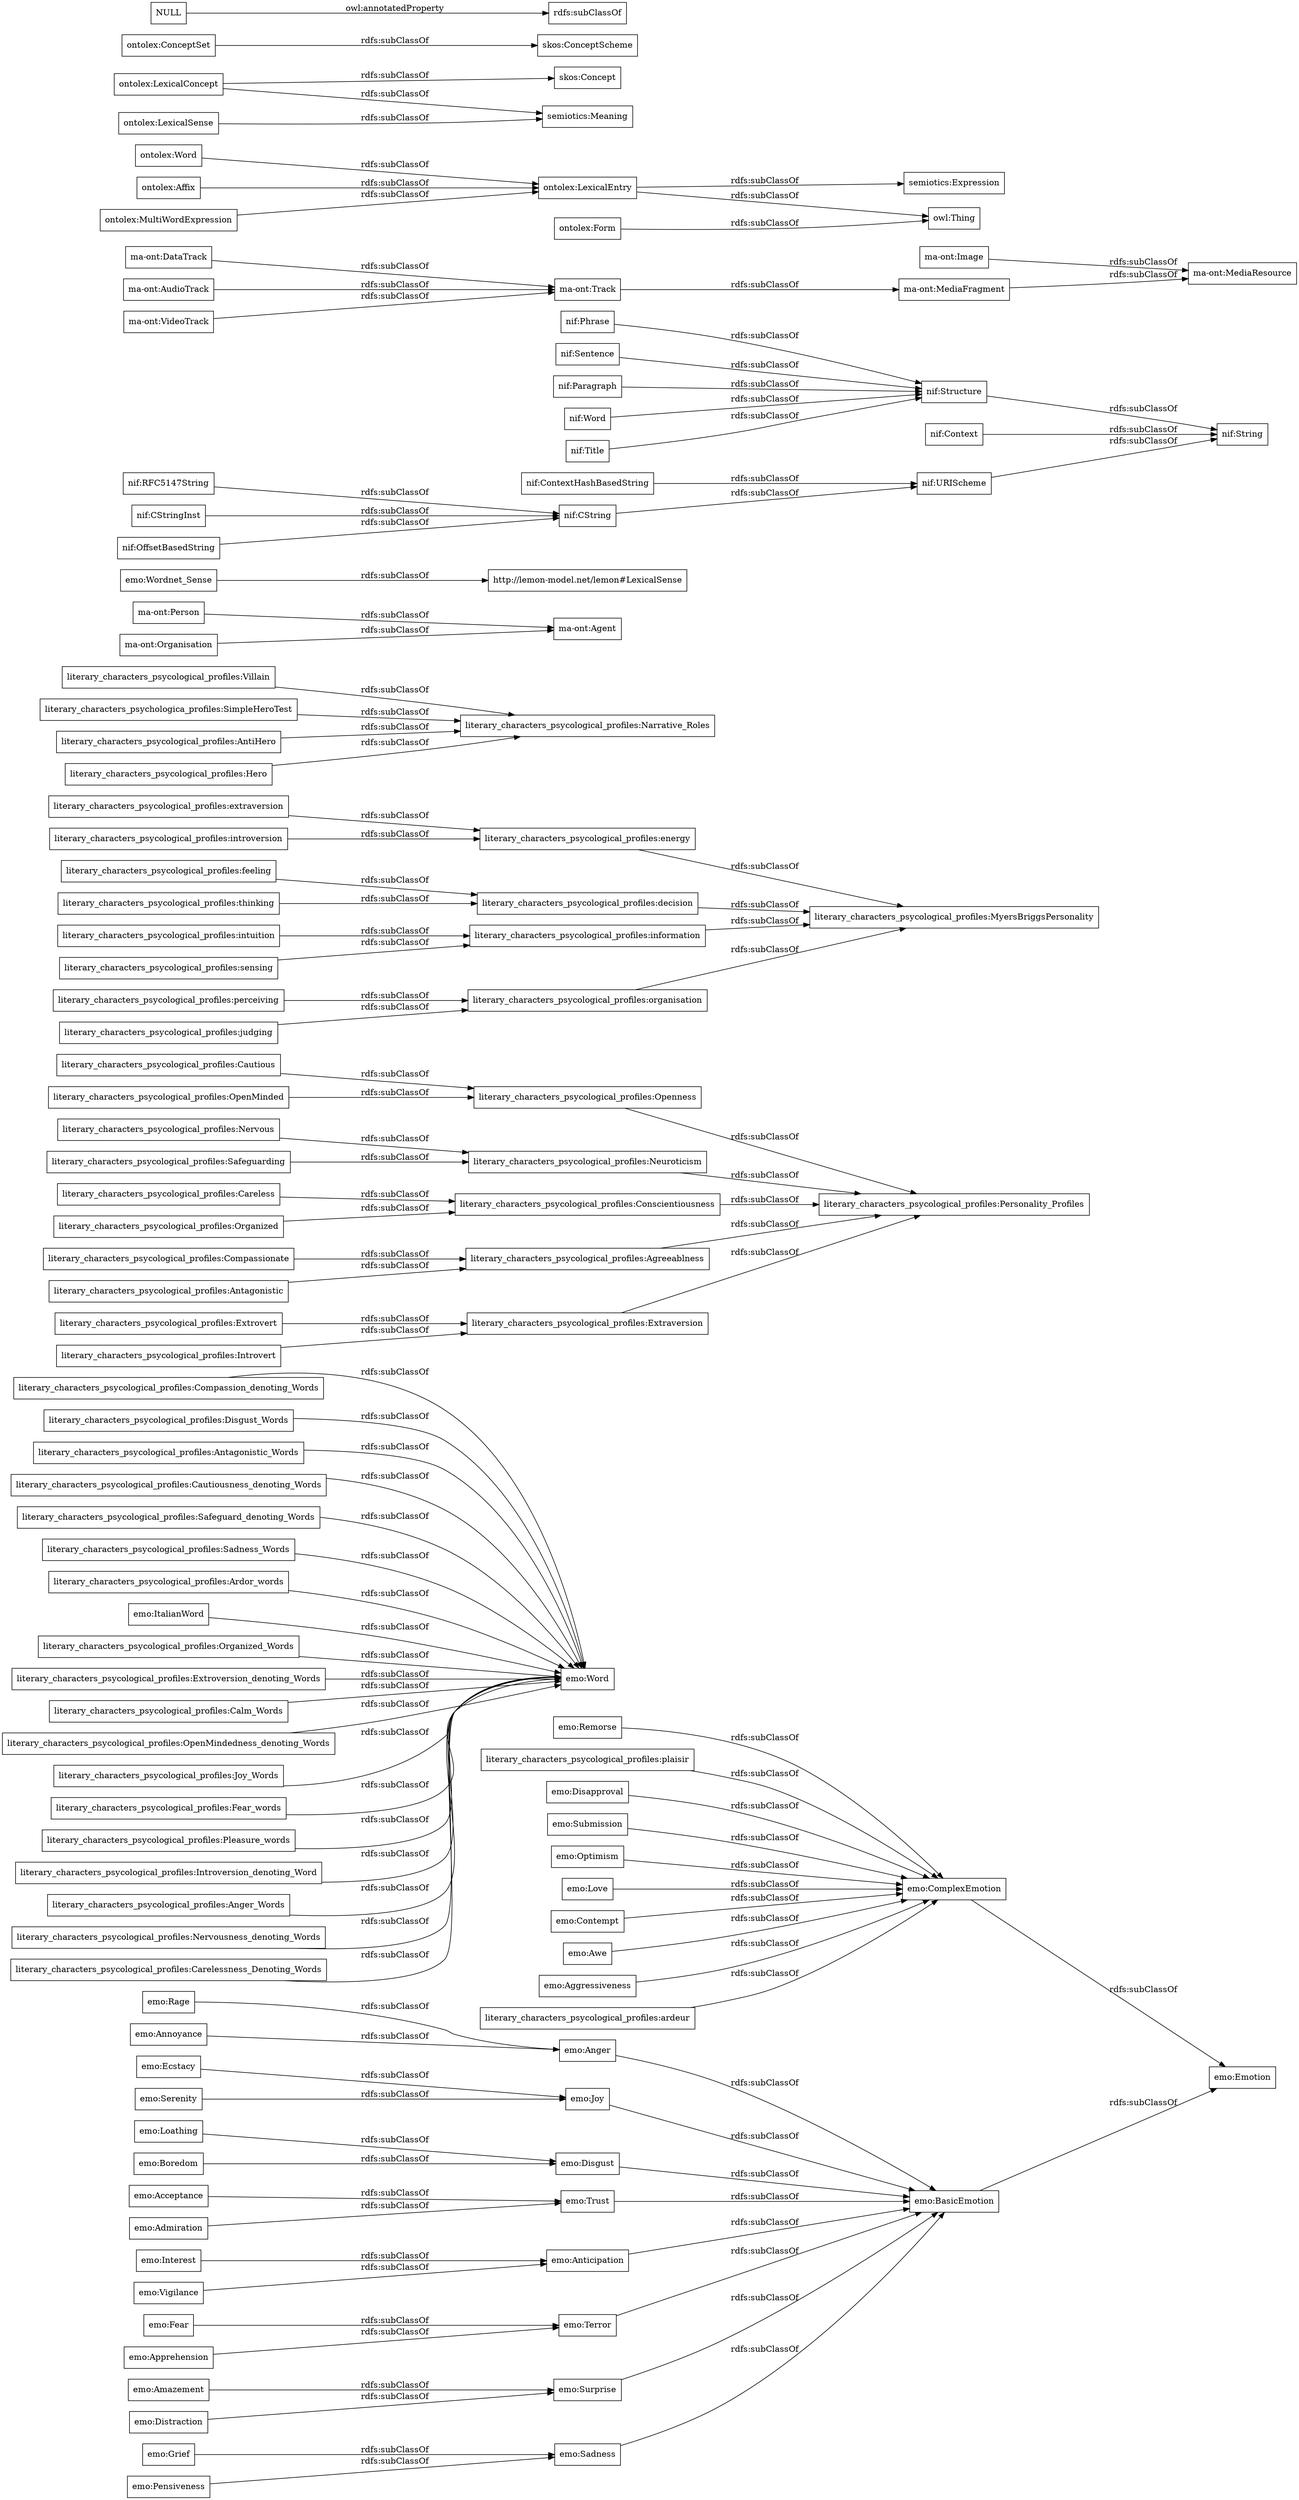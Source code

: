 digraph ar2dtool_diagram { 
rankdir=LR;
size="1000"
node [shape = rectangle, color="black"]; "emo:Grief" "literary_characters_psycological_profiles:Compassion_denoting_Words" "emo:Anger" "literary_characters_psycological_profiles:Disgust_Words" "emo:BasicEmotion" "literary_characters_psycological_profiles:Extraversion" "literary_characters_psycological_profiles:Antagonistic_Words" "literary_characters_psycological_profiles:Careless" "literary_characters_psycological_profiles:Organized" "emo:ComplexEmotion" "literary_characters_psycological_profiles:Cautiousness_denoting_Words" "literary_characters_psycological_profiles:Safeguard_denoting_Words" "literary_characters_psycological_profiles:Openness" "emo:Pensiveness" "literary_characters_psycological_profiles:intuition" "literary_characters_psycological_profiles:feeling" "literary_characters_psycological_profiles:Sadness_Words" "literary_characters_psycological_profiles:extraversion" "literary_characters_psycological_profiles:thinking" "literary_characters_psycological_profiles:Ardor_words" "emo:Amazement" "emo:Aggressiveness" "literary_characters_psycological_profiles:ardeur" "emo:Anticipation" "emo:Remorse" "emo:Word" "emo:Terror" "literary_characters_psycological_profiles:Nervous" "literary_characters_psycological_profiles:Cautious" "emo:ItalianWord" "literary_characters_psycological_profiles:Organized_Words" "literary_characters_psycological_profiles:energy" "literary_characters_psycological_profiles:judging" "literary_characters_psycological_profiles:plaisir" "emo:Disapproval" "emo:Loathing" "literary_characters_psycological_profiles:Villain" "emo:Distraction" "literary_characters_psycological_profiles:decision" "emo:Sadness" "emo:Submission" "literary_characters_psycological_profiles:Neuroticism" "emo:Rage" "literary_characters_psycological_profiles:Conscientiousness" "literary_characters_psychologica_profiles:SimpleHeroTest" "ma-ont:Agent" "literary_characters_psycological_profiles:information" "emo:Surprise" "literary_characters_psycological_profiles:Extroversion_denoting_Words" "literary_characters_psycological_profiles:Calm_Words" "emo:Interest" "literary_characters_psycological_profiles:OpenMindedness_denoting_Words" "literary_characters_psycological_profiles:MyersBriggsPersonality" "emo:Joy" "emo:Optimism" "literary_characters_psycological_profiles:AntiHero" "literary_characters_psycological_profiles:Compassionate" "literary_characters_psycological_profiles:perceiving" "emo:Fear" "literary_characters_psycological_profiles:Safeguarding" "emo:Disgust" "literary_characters_psycological_profiles:Hero" "literary_characters_psycological_profiles:Antagonistic" "literary_characters_psycological_profiles:Joy_Words" "literary_characters_psycological_profiles:Fear_words" "literary_characters_psycological_profiles:Extrovert" "literary_characters_psycological_profiles:Agreeablness" "literary_characters_psycological_profiles:OpenMinded" "literary_characters_psycological_profiles:Pleasure_words" "literary_characters_psycological_profiles:Narrative_Roles" "emo:Love" "literary_characters_psycological_profiles:Introversion_denoting_Word" "emo:Acceptance" "emo:Contempt" "emo:Awe" "emo:Boredom" "literary_characters_psycological_profiles:Introvert" "emo:Ecstacy" "literary_characters_psycological_profiles:sensing" "emo:Wordnet_Sense" "http://lemon-model.net/lemon#LexicalSense" "emo:Annoyance" "emo:Admiration" "emo:Trust" "emo:Emotion" "literary_characters_psycological_profiles:Anger_Words" "literary_characters_psycological_profiles:organisation" "literary_characters_psycological_profiles:Nervousness_denoting_Words" "literary_characters_psycological_profiles:Carelessness_Denoting_Words" "literary_characters_psycological_profiles:introversion" "literary_characters_psycological_profiles:Personality_Profiles" "emo:Vigilance" "emo:Serenity" "emo:Apprehension" "nif:CString" "nif:Phrase" "nif:Sentence" "nif:RFC5147String" "nif:String" "nif:CStringInst" "nif:Paragraph" "nif:Word" "nif:OffsetBasedString" "nif:ContextHashBasedString" "nif:Structure" "nif:URIScheme" "nif:Title" "nif:Context" "ma-ont:Image" "ma-ont:Person" "ma-ont:DataTrack" "ma-ont:Organisation" "ma-ont:AudioTrack" "owl:Thing" "ma-ont:Track" "ma-ont:VideoTrack" "ma-ont:MediaFragment" "ma-ont:MediaResource" "semiotics:Meaning" "ontolex:Word" "ontolex:Affix" "ontolex:ConceptSet" "skos:ConceptScheme" "ontolex:LexicalEntry" "semiotics:Expression" "ontolex:Form" "ontolex:LexicalConcept" "skos:Concept" "ontolex:LexicalSense" "ontolex:MultiWordExpression" ; /*classes style*/
	"literary_characters_psycological_profiles:Anger_Words" -> "emo:Word" [ label = "rdfs:subClassOf" ];
	"emo:Sadness" -> "emo:BasicEmotion" [ label = "rdfs:subClassOf" ];
	"literary_characters_psycological_profiles:judging" -> "literary_characters_psycological_profiles:organisation" [ label = "rdfs:subClassOf" ];
	"ma-ont:AudioTrack" -> "ma-ont:Track" [ label = "rdfs:subClassOf" ];
	"literary_characters_psycological_profiles:OpenMindedness_denoting_Words" -> "emo:Word" [ label = "rdfs:subClassOf" ];
	"nif:RFC5147String" -> "nif:CString" [ label = "rdfs:subClassOf" ];
	"emo:Acceptance" -> "emo:Trust" [ label = "rdfs:subClassOf" ];
	"emo:Trust" -> "emo:BasicEmotion" [ label = "rdfs:subClassOf" ];
	"literary_characters_psycological_profiles:ardeur" -> "emo:ComplexEmotion" [ label = "rdfs:subClassOf" ];
	"emo:ItalianWord" -> "emo:Word" [ label = "rdfs:subClassOf" ];
	"ma-ont:VideoTrack" -> "ma-ont:Track" [ label = "rdfs:subClassOf" ];
	"literary_characters_psycological_profiles:Calm_Words" -> "emo:Word" [ label = "rdfs:subClassOf" ];
	"literary_characters_psycological_profiles:Compassion_denoting_Words" -> "emo:Word" [ label = "rdfs:subClassOf" ];
	"literary_characters_psycological_profiles:Sadness_Words" -> "emo:Word" [ label = "rdfs:subClassOf" ];
	"emo:Fear" -> "emo:Terror" [ label = "rdfs:subClassOf" ];
	"literary_characters_psycological_profiles:Conscientiousness" -> "literary_characters_psycological_profiles:Personality_Profiles" [ label = "rdfs:subClassOf" ];
	"nif:Structure" -> "nif:String" [ label = "rdfs:subClassOf" ];
	"literary_characters_psycological_profiles:Neuroticism" -> "literary_characters_psycological_profiles:Personality_Profiles" [ label = "rdfs:subClassOf" ];
	"emo:Disgust" -> "emo:BasicEmotion" [ label = "rdfs:subClassOf" ];
	"emo:Submission" -> "emo:ComplexEmotion" [ label = "rdfs:subClassOf" ];
	"ontolex:LexicalConcept" -> "semiotics:Meaning" [ label = "rdfs:subClassOf" ];
	"ontolex:LexicalConcept" -> "skos:Concept" [ label = "rdfs:subClassOf" ];
	"emo:Optimism" -> "emo:ComplexEmotion" [ label = "rdfs:subClassOf" ];
	"literary_characters_psycological_profiles:AntiHero" -> "literary_characters_psycological_profiles:Narrative_Roles" [ label = "rdfs:subClassOf" ];
	"literary_characters_psycological_profiles:Antagonistic" -> "literary_characters_psycological_profiles:Agreeablness" [ label = "rdfs:subClassOf" ];
	"emo:Contempt" -> "emo:ComplexEmotion" [ label = "rdfs:subClassOf" ];
	"emo:Awe" -> "emo:ComplexEmotion" [ label = "rdfs:subClassOf" ];
	"emo:Grief" -> "emo:Sadness" [ label = "rdfs:subClassOf" ];
	"literary_characters_psycological_profiles:plaisir" -> "emo:ComplexEmotion" [ label = "rdfs:subClassOf" ];
	"nif:Context" -> "nif:String" [ label = "rdfs:subClassOf" ];
	"literary_characters_psycological_profiles:Careless" -> "literary_characters_psycological_profiles:Conscientiousness" [ label = "rdfs:subClassOf" ];
	"emo:Disapproval" -> "emo:ComplexEmotion" [ label = "rdfs:subClassOf" ];
	"emo:Aggressiveness" -> "emo:ComplexEmotion" [ label = "rdfs:subClassOf" ];
	"literary_characters_psycological_profiles:Ardor_words" -> "emo:Word" [ label = "rdfs:subClassOf" ];
	"emo:Serenity" -> "emo:Joy" [ label = "rdfs:subClassOf" ];
	"emo:Annoyance" -> "emo:Anger" [ label = "rdfs:subClassOf" ];
	"literary_characters_psycological_profiles:Disgust_Words" -> "emo:Word" [ label = "rdfs:subClassOf" ];
	"nif:Paragraph" -> "nif:Structure" [ label = "rdfs:subClassOf" ];
	"literary_characters_psycological_profiles:Extroversion_denoting_Words" -> "emo:Word" [ label = "rdfs:subClassOf" ];
	"emo:ComplexEmotion" -> "emo:Emotion" [ label = "rdfs:subClassOf" ];
	"ontolex:Word" -> "ontolex:LexicalEntry" [ label = "rdfs:subClassOf" ];
	"literary_characters_psycological_profiles:Safeguarding" -> "literary_characters_psycological_profiles:Neuroticism" [ label = "rdfs:subClassOf" ];
	"literary_characters_psycological_profiles:Openness" -> "literary_characters_psycological_profiles:Personality_Profiles" [ label = "rdfs:subClassOf" ];
	"emo:Anticipation" -> "emo:BasicEmotion" [ label = "rdfs:subClassOf" ];
	"emo:Vigilance" -> "emo:Anticipation" [ label = "rdfs:subClassOf" ];
	"emo:Interest" -> "emo:Anticipation" [ label = "rdfs:subClassOf" ];
	"ontolex:LexicalEntry" -> "owl:Thing" [ label = "rdfs:subClassOf" ];
	"ontolex:LexicalEntry" -> "semiotics:Expression" [ label = "rdfs:subClassOf" ];
	"ontolex:Form" -> "owl:Thing" [ label = "rdfs:subClassOf" ];
	"literary_characters_psycological_profiles:Antagonistic_Words" -> "emo:Word" [ label = "rdfs:subClassOf" ];
	"literary_characters_psycological_profiles:Nervous" -> "literary_characters_psycological_profiles:Neuroticism" [ label = "rdfs:subClassOf" ];
	"emo:Rage" -> "emo:Anger" [ label = "rdfs:subClassOf" ];
	"literary_characters_psycological_profiles:information" -> "literary_characters_psycological_profiles:MyersBriggsPersonality" [ label = "rdfs:subClassOf" ];
	"literary_characters_psycological_profiles:Nervousness_denoting_Words" -> "emo:Word" [ label = "rdfs:subClassOf" ];
	"emo:Loathing" -> "emo:Disgust" [ label = "rdfs:subClassOf" ];
	"literary_characters_psycological_profiles:Villain" -> "literary_characters_psycological_profiles:Narrative_Roles" [ label = "rdfs:subClassOf" ];
	"nif:ContextHashBasedString" -> "nif:URIScheme" [ label = "rdfs:subClassOf" ];
	"literary_characters_psycological_profiles:Safeguard_denoting_Words" -> "emo:Word" [ label = "rdfs:subClassOf" ];
	"nif:URIScheme" -> "nif:String" [ label = "rdfs:subClassOf" ];
	"NULL" -> "rdfs:subClassOf" [ label = "owl:annotatedProperty" ];
	"literary_characters_psycological_profiles:introversion" -> "literary_characters_psycological_profiles:energy" [ label = "rdfs:subClassOf" ];
	"ontolex:LexicalSense" -> "semiotics:Meaning" [ label = "rdfs:subClassOf" ];
	"literary_characters_psycological_profiles:Introversion_denoting_Word" -> "emo:Word" [ label = "rdfs:subClassOf" ];
	"ma-ont:MediaFragment" -> "ma-ont:MediaResource" [ label = "rdfs:subClassOf" ];
	"nif:Phrase" -> "nif:Structure" [ label = "rdfs:subClassOf" ];
	"literary_characters_psycological_profiles:feeling" -> "literary_characters_psycological_profiles:decision" [ label = "rdfs:subClassOf" ];
	"nif:Title" -> "nif:Structure" [ label = "rdfs:subClassOf" ];
	"emo:Terror" -> "emo:BasicEmotion" [ label = "rdfs:subClassOf" ];
	"emo:Anger" -> "emo:BasicEmotion" [ label = "rdfs:subClassOf" ];
	"literary_characters_psycological_profiles:thinking" -> "literary_characters_psycological_profiles:decision" [ label = "rdfs:subClassOf" ];
	"literary_characters_psycological_profiles:Cautious" -> "literary_characters_psycological_profiles:Openness" [ label = "rdfs:subClassOf" ];
	"ma-ont:Image" -> "ma-ont:MediaResource" [ label = "rdfs:subClassOf" ];
	"literary_characters_psycological_profiles:decision" -> "literary_characters_psycological_profiles:MyersBriggsPersonality" [ label = "rdfs:subClassOf" ];
	"literary_characters_psycological_profiles:Hero" -> "literary_characters_psycological_profiles:Narrative_Roles" [ label = "rdfs:subClassOf" ];
	"emo:BasicEmotion" -> "emo:Emotion" [ label = "rdfs:subClassOf" ];
	"ontolex:MultiWordExpression" -> "ontolex:LexicalEntry" [ label = "rdfs:subClassOf" ];
	"literary_characters_psycological_profiles:organisation" -> "literary_characters_psycological_profiles:MyersBriggsPersonality" [ label = "rdfs:subClassOf" ];
	"emo:Amazement" -> "emo:Surprise" [ label = "rdfs:subClassOf" ];
	"literary_characters_psycological_profiles:Carelessness_Denoting_Words" -> "emo:Word" [ label = "rdfs:subClassOf" ];
	"emo:Boredom" -> "emo:Disgust" [ label = "rdfs:subClassOf" ];
	"nif:Word" -> "nif:Structure" [ label = "rdfs:subClassOf" ];
	"literary_characters_psycological_profiles:Extraversion" -> "literary_characters_psycological_profiles:Personality_Profiles" [ label = "rdfs:subClassOf" ];
	"ma-ont:Person" -> "ma-ont:Agent" [ label = "rdfs:subClassOf" ];
	"literary_characters_psycological_profiles:Pleasure_words" -> "emo:Word" [ label = "rdfs:subClassOf" ];
	"literary_characters_psycological_profiles:Organized_Words" -> "emo:Word" [ label = "rdfs:subClassOf" ];
	"literary_characters_psycological_profiles:OpenMinded" -> "literary_characters_psycological_profiles:Openness" [ label = "rdfs:subClassOf" ];
	"nif:CStringInst" -> "nif:CString" [ label = "rdfs:subClassOf" ];
	"literary_characters_psycological_profiles:perceiving" -> "literary_characters_psycological_profiles:organisation" [ label = "rdfs:subClassOf" ];
	"emo:Surprise" -> "emo:BasicEmotion" [ label = "rdfs:subClassOf" ];
	"literary_characters_psychologica_profiles:SimpleHeroTest" -> "literary_characters_psycological_profiles:Narrative_Roles" [ label = "rdfs:subClassOf" ];
	"literary_characters_psycological_profiles:intuition" -> "literary_characters_psycological_profiles:information" [ label = "rdfs:subClassOf" ];
	"literary_characters_psycological_profiles:sensing" -> "literary_characters_psycological_profiles:information" [ label = "rdfs:subClassOf" ];
	"literary_characters_psycological_profiles:Organized" -> "literary_characters_psycological_profiles:Conscientiousness" [ label = "rdfs:subClassOf" ];
	"emo:Remorse" -> "emo:ComplexEmotion" [ label = "rdfs:subClassOf" ];
	"ma-ont:Organisation" -> "ma-ont:Agent" [ label = "rdfs:subClassOf" ];
	"literary_characters_psycological_profiles:energy" -> "literary_characters_psycological_profiles:MyersBriggsPersonality" [ label = "rdfs:subClassOf" ];
	"emo:Wordnet_Sense" -> "http://lemon-model.net/lemon#LexicalSense" [ label = "rdfs:subClassOf" ];
	"literary_characters_psycological_profiles:Fear_words" -> "emo:Word" [ label = "rdfs:subClassOf" ];
	"emo:Admiration" -> "emo:Trust" [ label = "rdfs:subClassOf" ];
	"emo:Pensiveness" -> "emo:Sadness" [ label = "rdfs:subClassOf" ];
	"emo:Distraction" -> "emo:Surprise" [ label = "rdfs:subClassOf" ];
	"emo:Apprehension" -> "emo:Terror" [ label = "rdfs:subClassOf" ];
	"literary_characters_psycological_profiles:Introvert" -> "literary_characters_psycological_profiles:Extraversion" [ label = "rdfs:subClassOf" ];
	"ontolex:ConceptSet" -> "skos:ConceptScheme" [ label = "rdfs:subClassOf" ];
	"literary_characters_psycological_profiles:extraversion" -> "literary_characters_psycological_profiles:energy" [ label = "rdfs:subClassOf" ];
	"emo:Love" -> "emo:ComplexEmotion" [ label = "rdfs:subClassOf" ];
	"literary_characters_psycological_profiles:Joy_Words" -> "emo:Word" [ label = "rdfs:subClassOf" ];
	"nif:CString" -> "nif:URIScheme" [ label = "rdfs:subClassOf" ];
	"ma-ont:DataTrack" -> "ma-ont:Track" [ label = "rdfs:subClassOf" ];
	"literary_characters_psycological_profiles:Extrovert" -> "literary_characters_psycological_profiles:Extraversion" [ label = "rdfs:subClassOf" ];
	"emo:Ecstacy" -> "emo:Joy" [ label = "rdfs:subClassOf" ];
	"literary_characters_psycological_profiles:Cautiousness_denoting_Words" -> "emo:Word" [ label = "rdfs:subClassOf" ];
	"literary_characters_psycological_profiles:Compassionate" -> "literary_characters_psycological_profiles:Agreeablness" [ label = "rdfs:subClassOf" ];
	"nif:Sentence" -> "nif:Structure" [ label = "rdfs:subClassOf" ];
	"nif:OffsetBasedString" -> "nif:CString" [ label = "rdfs:subClassOf" ];
	"ontolex:Affix" -> "ontolex:LexicalEntry" [ label = "rdfs:subClassOf" ];
	"literary_characters_psycological_profiles:Agreeablness" -> "literary_characters_psycological_profiles:Personality_Profiles" [ label = "rdfs:subClassOf" ];
	"emo:Joy" -> "emo:BasicEmotion" [ label = "rdfs:subClassOf" ];
	"ma-ont:Track" -> "ma-ont:MediaFragment" [ label = "rdfs:subClassOf" ];

}
